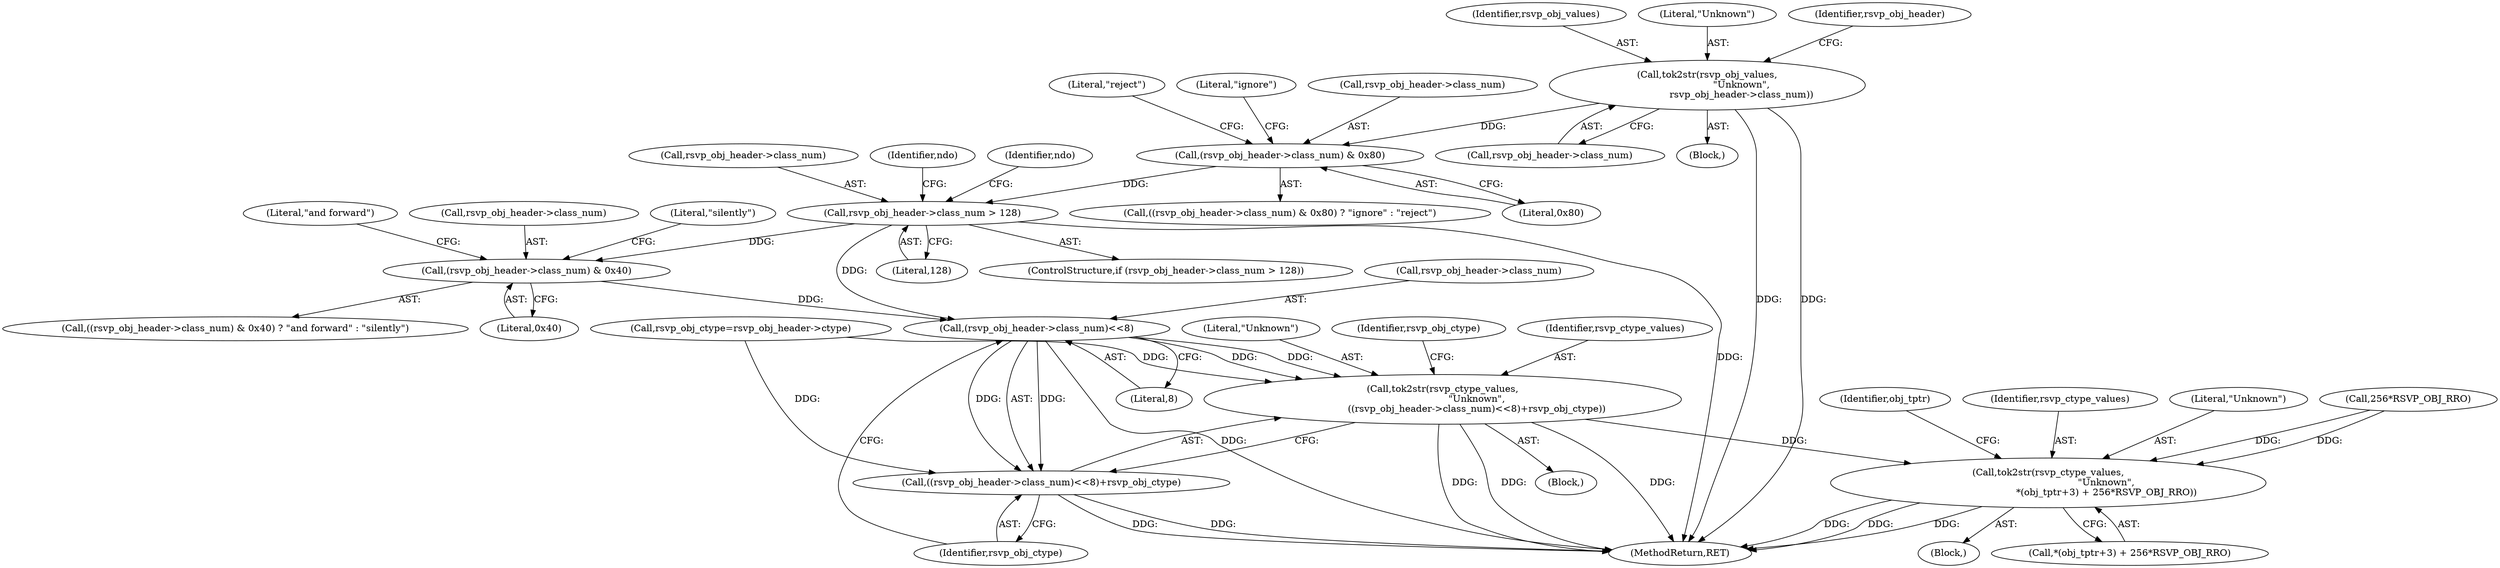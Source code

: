 digraph "0_tcpdump_3c8a2b0e91d8d8947e89384dacf6b54673083e71@pointer" {
"1000289" [label="(Call,(rsvp_obj_header->class_num)<<8)"];
"1000261" [label="(Call,rsvp_obj_header->class_num > 128)"];
"1000253" [label="(Call,(rsvp_obj_header->class_num) & 0x80)"];
"1000242" [label="(Call,tok2str(rsvp_obj_values,\n                       \"Unknown\",\n                       rsvp_obj_header->class_num))"];
"1000272" [label="(Call,(rsvp_obj_header->class_num) & 0x40)"];
"1000285" [label="(Call,tok2str(rsvp_ctype_values,\n                       \"Unknown\",\n                       ((rsvp_obj_header->class_num)<<8)+rsvp_obj_ctype))"];
"1001455" [label="(Call,tok2str(rsvp_ctype_values,\n                                       \"Unknown\",\n                                       *(obj_tptr+3) + 256*RSVP_OBJ_RRO))"];
"1000288" [label="(Call,((rsvp_obj_header->class_num)<<8)+rsvp_obj_ctype)"];
"1000281" [label="(Identifier,ndo)"];
"1000271" [label="(Call,((rsvp_obj_header->class_num) & 0x40) ? \"and forward\" : \"silently\")"];
"1000272" [label="(Call,(rsvp_obj_header->class_num) & 0x40)"];
"1000285" [label="(Call,tok2str(rsvp_ctype_values,\n                       \"Unknown\",\n                       ((rsvp_obj_header->class_num)<<8)+rsvp_obj_ctype))"];
"1000262" [label="(Call,rsvp_obj_header->class_num)"];
"1000265" [label="(Literal,128)"];
"1000277" [label="(Literal,\"and forward\")"];
"1003398" [label="(MethodReturn,RET)"];
"1000273" [label="(Call,rsvp_obj_header->class_num)"];
"1001457" [label="(Literal,\"Unknown\")"];
"1000290" [label="(Call,rsvp_obj_header->class_num)"];
"1000288" [label="(Call,((rsvp_obj_header->class_num)<<8)+rsvp_obj_ctype)"];
"1000276" [label="(Literal,0x40)"];
"1000294" [label="(Identifier,rsvp_obj_ctype)"];
"1000284" [label="(Block,)"];
"1000261" [label="(Call,rsvp_obj_header->class_num > 128)"];
"1000253" [label="(Call,(rsvp_obj_header->class_num) & 0x80)"];
"1000286" [label="(Identifier,rsvp_ctype_values)"];
"1000254" [label="(Call,rsvp_obj_header->class_num)"];
"1000287" [label="(Literal,\"Unknown\")"];
"1000191" [label="(Call,rsvp_obj_ctype=rsvp_obj_header->ctype)"];
"1000245" [label="(Call,rsvp_obj_header->class_num)"];
"1000260" [label="(ControlStructure,if (rsvp_obj_header->class_num > 128))"];
"1000296" [label="(Identifier,rsvp_obj_ctype)"];
"1001463" [label="(Call,256*RSVP_OBJ_RRO)"];
"1000289" [label="(Call,(rsvp_obj_header->class_num)<<8)"];
"1000242" [label="(Call,tok2str(rsvp_obj_values,\n                       \"Unknown\",\n                       rsvp_obj_header->class_num))"];
"1000243" [label="(Identifier,rsvp_obj_values)"];
"1000268" [label="(Identifier,ndo)"];
"1000244" [label="(Literal,\"Unknown\")"];
"1001455" [label="(Call,tok2str(rsvp_ctype_values,\n                                       \"Unknown\",\n                                       *(obj_tptr+3) + 256*RSVP_OBJ_RRO))"];
"1000278" [label="(Literal,\"silently\")"];
"1000241" [label="(Block,)"];
"1001454" [label="(Block,)"];
"1000257" [label="(Literal,0x80)"];
"1001469" [label="(Identifier,obj_tptr)"];
"1001458" [label="(Call,*(obj_tptr+3) + 256*RSVP_OBJ_RRO)"];
"1000259" [label="(Literal,\"reject\")"];
"1000258" [label="(Literal,\"ignore\")"];
"1000250" [label="(Identifier,rsvp_obj_header)"];
"1001456" [label="(Identifier,rsvp_ctype_values)"];
"1000293" [label="(Literal,8)"];
"1000252" [label="(Call,((rsvp_obj_header->class_num) & 0x80) ? \"ignore\" : \"reject\")"];
"1000289" -> "1000288"  [label="AST: "];
"1000289" -> "1000293"  [label="CFG: "];
"1000290" -> "1000289"  [label="AST: "];
"1000293" -> "1000289"  [label="AST: "];
"1000294" -> "1000289"  [label="CFG: "];
"1000289" -> "1003398"  [label="DDG: "];
"1000289" -> "1000285"  [label="DDG: "];
"1000289" -> "1000285"  [label="DDG: "];
"1000289" -> "1000288"  [label="DDG: "];
"1000289" -> "1000288"  [label="DDG: "];
"1000261" -> "1000289"  [label="DDG: "];
"1000272" -> "1000289"  [label="DDG: "];
"1000261" -> "1000260"  [label="AST: "];
"1000261" -> "1000265"  [label="CFG: "];
"1000262" -> "1000261"  [label="AST: "];
"1000265" -> "1000261"  [label="AST: "];
"1000268" -> "1000261"  [label="CFG: "];
"1000281" -> "1000261"  [label="CFG: "];
"1000261" -> "1003398"  [label="DDG: "];
"1000253" -> "1000261"  [label="DDG: "];
"1000261" -> "1000272"  [label="DDG: "];
"1000253" -> "1000252"  [label="AST: "];
"1000253" -> "1000257"  [label="CFG: "];
"1000254" -> "1000253"  [label="AST: "];
"1000257" -> "1000253"  [label="AST: "];
"1000258" -> "1000253"  [label="CFG: "];
"1000259" -> "1000253"  [label="CFG: "];
"1000242" -> "1000253"  [label="DDG: "];
"1000242" -> "1000241"  [label="AST: "];
"1000242" -> "1000245"  [label="CFG: "];
"1000243" -> "1000242"  [label="AST: "];
"1000244" -> "1000242"  [label="AST: "];
"1000245" -> "1000242"  [label="AST: "];
"1000250" -> "1000242"  [label="CFG: "];
"1000242" -> "1003398"  [label="DDG: "];
"1000242" -> "1003398"  [label="DDG: "];
"1000272" -> "1000271"  [label="AST: "];
"1000272" -> "1000276"  [label="CFG: "];
"1000273" -> "1000272"  [label="AST: "];
"1000276" -> "1000272"  [label="AST: "];
"1000277" -> "1000272"  [label="CFG: "];
"1000278" -> "1000272"  [label="CFG: "];
"1000285" -> "1000284"  [label="AST: "];
"1000285" -> "1000288"  [label="CFG: "];
"1000286" -> "1000285"  [label="AST: "];
"1000287" -> "1000285"  [label="AST: "];
"1000288" -> "1000285"  [label="AST: "];
"1000296" -> "1000285"  [label="CFG: "];
"1000285" -> "1003398"  [label="DDG: "];
"1000285" -> "1003398"  [label="DDG: "];
"1000285" -> "1003398"  [label="DDG: "];
"1000191" -> "1000285"  [label="DDG: "];
"1000285" -> "1001455"  [label="DDG: "];
"1001455" -> "1001454"  [label="AST: "];
"1001455" -> "1001458"  [label="CFG: "];
"1001456" -> "1001455"  [label="AST: "];
"1001457" -> "1001455"  [label="AST: "];
"1001458" -> "1001455"  [label="AST: "];
"1001469" -> "1001455"  [label="CFG: "];
"1001455" -> "1003398"  [label="DDG: "];
"1001455" -> "1003398"  [label="DDG: "];
"1001455" -> "1003398"  [label="DDG: "];
"1001463" -> "1001455"  [label="DDG: "];
"1001463" -> "1001455"  [label="DDG: "];
"1000288" -> "1000294"  [label="CFG: "];
"1000294" -> "1000288"  [label="AST: "];
"1000288" -> "1003398"  [label="DDG: "];
"1000288" -> "1003398"  [label="DDG: "];
"1000191" -> "1000288"  [label="DDG: "];
}

